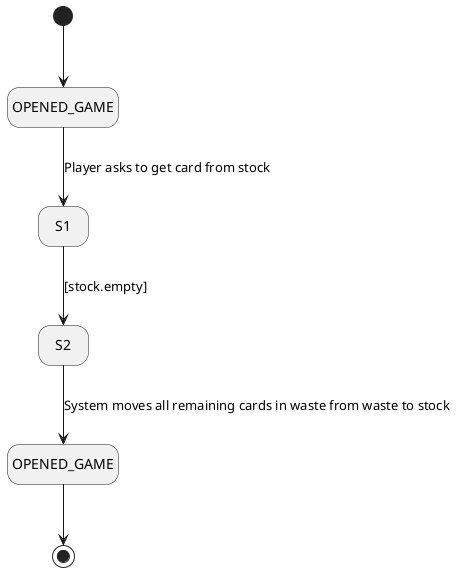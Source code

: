 @startuml
hide empty description

state OPENED_GAME_UP as "OPENED_GAME"
state OPENED_GAME_DOWN as "OPENED_GAME"

[*] --> OPENED_GAME_UP
OPENED_GAME_UP --> S1: Player asks to get card from stock
S1 --> S2: [stock.empty]
S2 --> OPENED_GAME_DOWN: System moves all remaining cards in waste from waste to stock
OPENED_GAME_DOWN -->[*]
@enduml

